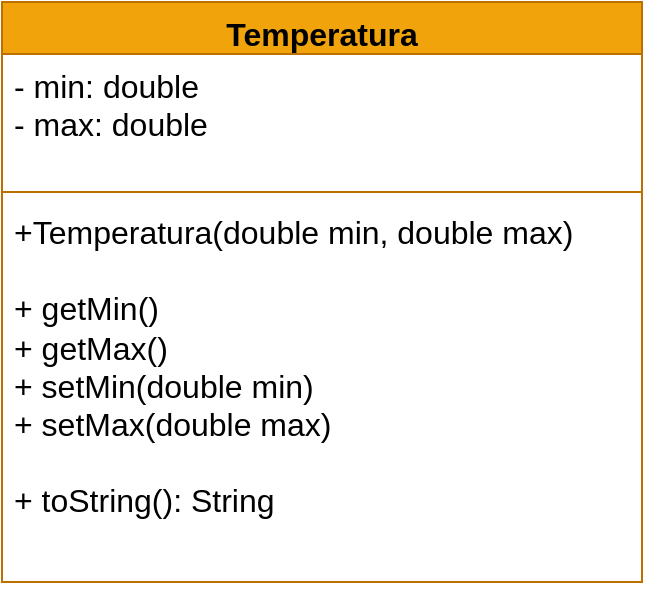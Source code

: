 <mxfile version="23.1.5" type="device">
  <diagram name="Página-1" id="fzh6Wcsw_fi3Hi2aWo8J">
    <mxGraphModel dx="1335" dy="721" grid="1" gridSize="10" guides="1" tooltips="1" connect="1" arrows="1" fold="1" page="1" pageScale="1" pageWidth="827" pageHeight="1169" math="0" shadow="0">
      <root>
        <mxCell id="0" />
        <mxCell id="1" parent="0" />
        <mxCell id="VmDXQsLGyN3LRxVBO-8l-1" value="Temperatura" style="swimlane;fontStyle=1;align=center;verticalAlign=top;childLayout=stackLayout;horizontal=1;startSize=26;horizontalStack=0;resizeParent=1;resizeParentMax=0;resizeLast=0;collapsible=1;marginBottom=0;whiteSpace=wrap;html=1;fontSize=16;fillColor=#f0a30a;strokeColor=#BD7000;fontColor=#000000;" parent="1" vertex="1">
          <mxGeometry x="180" y="120" width="320" height="290" as="geometry" />
        </mxCell>
        <mxCell id="VmDXQsLGyN3LRxVBO-8l-2" value="- min: double&lt;br&gt;- max: double" style="text;strokeColor=none;fillColor=none;align=left;verticalAlign=top;spacingLeft=4;spacingRight=4;overflow=hidden;rotatable=0;points=[[0,0.5],[1,0.5]];portConstraint=eastwest;whiteSpace=wrap;html=1;fontSize=16;" parent="VmDXQsLGyN3LRxVBO-8l-1" vertex="1">
          <mxGeometry y="26" width="320" height="65" as="geometry" />
        </mxCell>
        <mxCell id="VmDXQsLGyN3LRxVBO-8l-3" value="" style="line;strokeWidth=1;fillColor=none;align=left;verticalAlign=middle;spacingTop=-1;spacingLeft=3;spacingRight=3;rotatable=0;labelPosition=right;points=[];portConstraint=eastwest;strokeColor=inherit;fontSize=16;" parent="VmDXQsLGyN3LRxVBO-8l-1" vertex="1">
          <mxGeometry y="91" width="320" height="8" as="geometry" />
        </mxCell>
        <mxCell id="VmDXQsLGyN3LRxVBO-8l-4" value="&lt;div&gt;&lt;span style=&quot;background-color: initial;&quot;&gt;+Temperatura(double min, double max)&lt;/span&gt;&lt;br&gt;&lt;/div&gt;&lt;div&gt;&lt;br&gt;&lt;/div&gt;&lt;div&gt;+ getMin()&lt;/div&gt;&lt;div&gt;+ getMax()&lt;/div&gt;&lt;div&gt;+ setMin(double min)&amp;nbsp;&lt;/div&gt;&lt;div&gt;+ setMax(double max)&lt;br&gt;&lt;/div&gt;&lt;div&gt;&lt;span style=&quot;background-color: initial;&quot;&gt;&lt;br&gt;&lt;/span&gt;&lt;/div&gt;&lt;div&gt;&lt;span style=&quot;background-color: initial;&quot;&gt;+ toString(): String&amp;nbsp; &amp;nbsp; &amp;nbsp; &amp;nbsp; &amp;nbsp; &amp;nbsp; &amp;nbsp; &amp;nbsp; &amp;nbsp;&lt;/span&gt;&lt;br&gt;&lt;/div&gt;&lt;div&gt;&lt;br&gt;&lt;/div&gt;" style="text;strokeColor=none;fillColor=none;align=left;verticalAlign=top;spacingLeft=4;spacingRight=4;overflow=hidden;rotatable=0;points=[[0,0.5],[1,0.5]];portConstraint=eastwest;whiteSpace=wrap;html=1;fontSize=16;" parent="VmDXQsLGyN3LRxVBO-8l-1" vertex="1">
          <mxGeometry y="99" width="320" height="191" as="geometry" />
        </mxCell>
      </root>
    </mxGraphModel>
  </diagram>
</mxfile>
